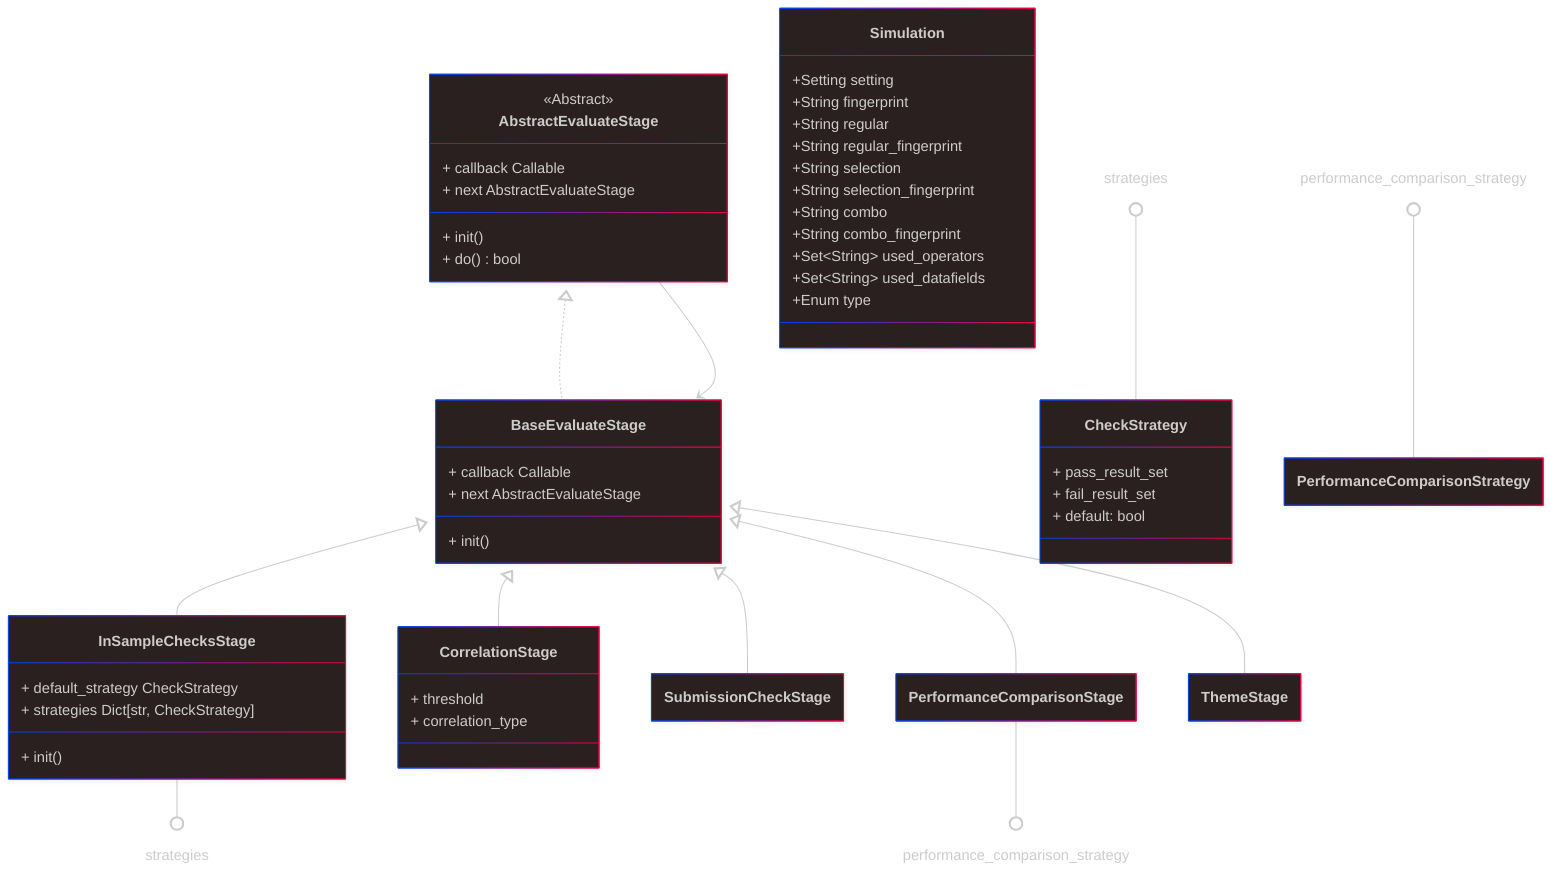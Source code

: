 ---
config:
  theme: neo-dark
  look: neo
  layout: dagre
  class:
    hideEmptyMembersBox: true
---
classDiagram
direction TB
    class AbstractEvaluateStage {
	    + callback Callable
	    + next AbstractEvaluateStage
	    + init()
	    + do() bool
    }
    class BaseEvaluateStage {
	    + callback Callable
	    + next AbstractEvaluateStage
	    + init()
    }
    class CheckStrategy {
	    + pass_result_set
	    + fail_result_set
	    + default: bool
    }
    class InSampleChecksStage {
	    + default_strategy CheckStrategy
	    + strategies Dict[str, CheckStrategy]
	    + init()
    }
    class CorrelationStage {
	    + threshold
	    + correlation_type
    }
    class Simulation {
	    +Setting setting
        +String fingerprint
        +String regular
        +String regular_fingerprint
        +String selection
        +String selection_fingerprint
        +String combo
        +String combo_fingerprint
        +Set~String~ used_operators
        +Set~String~ used_datafields
        +Enum type
    }
    class SubmissionCheckStage {
    }
    class PerformanceComparisonStage {
    }

	<<Abstract>> AbstractEvaluateStage

    AbstractEvaluateStage <|.. BaseEvaluateStage
    BaseEvaluateStage <-- AbstractEvaluateStage
    BaseEvaluateStage <|-- InSampleChecksStage
    InSampleChecksStage --() strategies
    strategies ()-- CheckStrategy
    BaseEvaluateStage <|-- CorrelationStage
    BaseEvaluateStage <|-- ThemeStage
    BaseEvaluateStage <|-- SubmissionCheckStage
    BaseEvaluateStage <|-- PerformanceComparisonStage
    PerformanceComparisonStage --() performance_comparison_strategy
    performance_comparison_strategy ()-- PerformanceComparisonStrategy